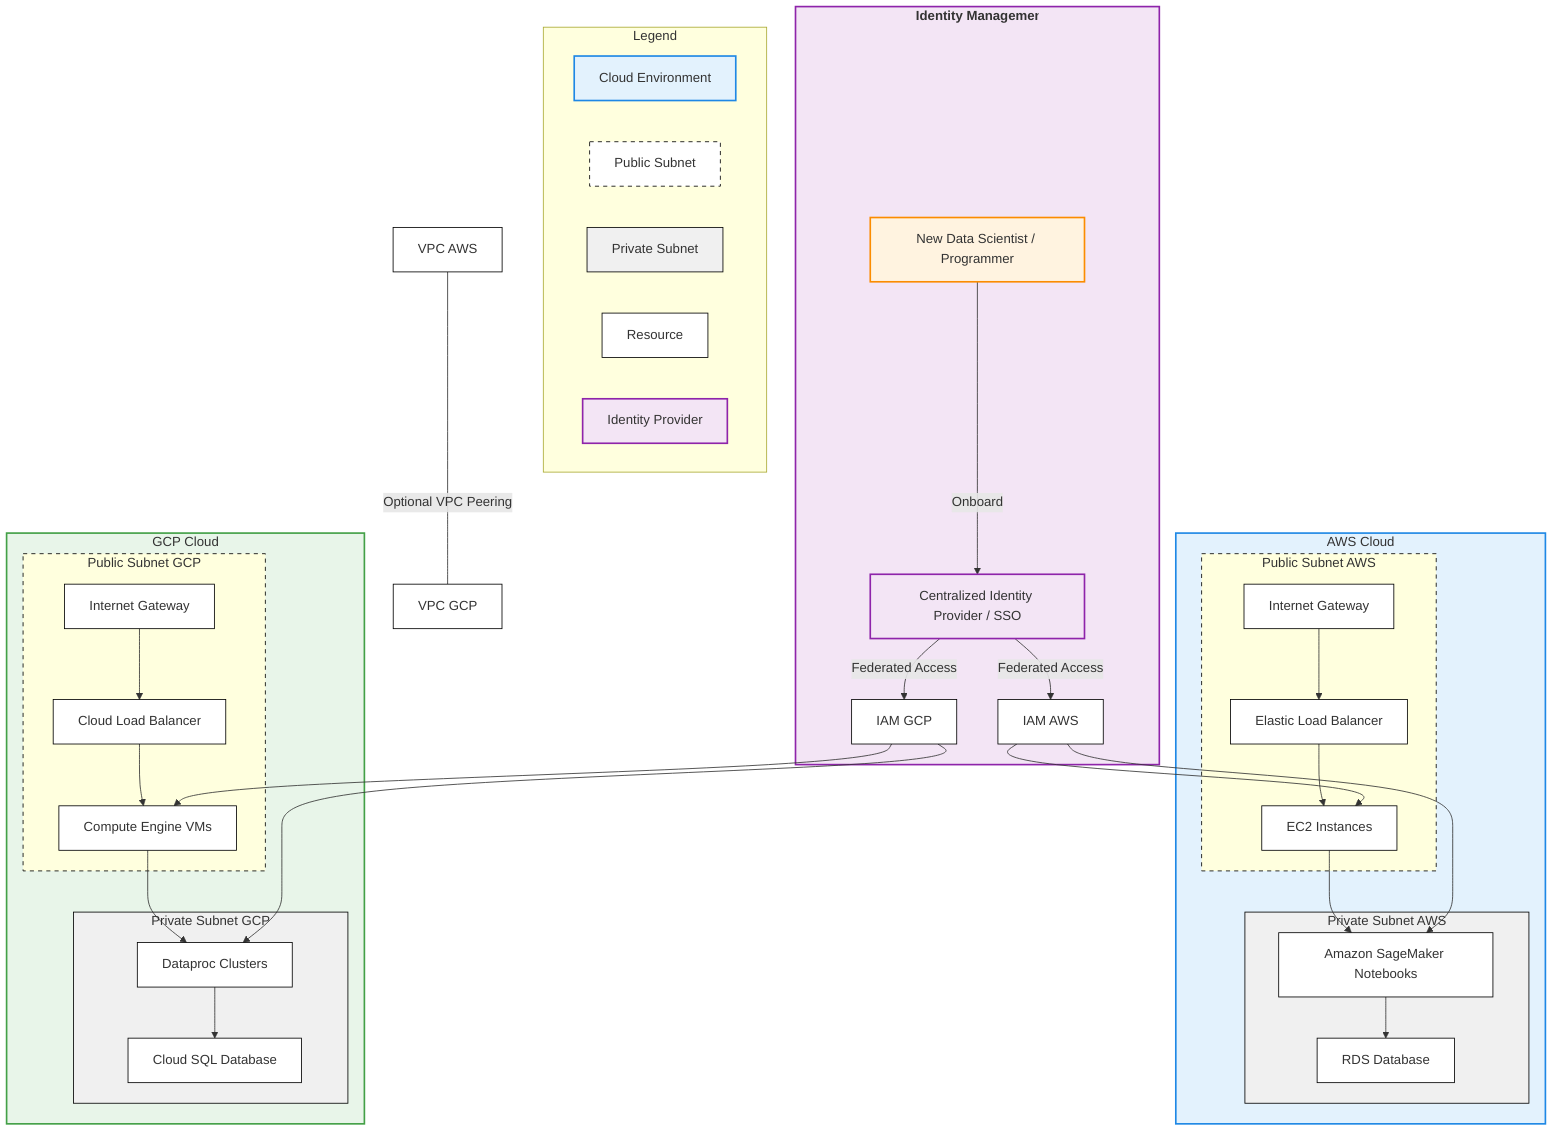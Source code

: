 flowchart TB
    %% Legend
    subgraph legend [Legend]
        direction LR
        classDef cloud fill:#E3F2FD,stroke:#1E88E5,stroke-width:2px;
        classDef publicSubnet fill:#FFFFFF,stroke:#000000,stroke-dasharray: 5 5;
        classDef privateSubnet fill:#F0F0F0,stroke:#000000;
        classDef resource fill:#FFFFFF,stroke:#000000,shape:rect;
        classDef idp fill:#F3E5F5,stroke:#8E24AA,stroke-width:2px;
        classDef user fill:#FFF3E0,stroke:#FB8C00,stroke-width:2px;

        L1[Cloud Environment]:::cloud
        L2[Public Subnet]:::publicSubnet
        L3[Private Subnet]:::privateSubnet
        L4[Resource]:::resource
        L5[Identity Provider]:::idp
    end

    %% AWS Cloud
    subgraph aws_cloud [AWS Cloud]
        direction TB
        %% Public Subnet
        subgraph public_subnet_aws [Public Subnet AWS]
            direction TB
            InternetGW_AWS[Internet Gateway]:::resource
            ELB_AWS[Elastic Load Balancer]:::resource
            EC2_AWS[EC2 Instances]:::resource
            InternetGW_AWS --> ELB_AWS --> EC2_AWS
        end
        %% Private Subnet
        subgraph private_subnet_aws [Private Subnet AWS]
            direction TB
            Sagemaker_AWS[Amazon SageMaker Notebooks]:::resource
            RDS_AWS[RDS Database]:::resource
            EC2_AWS --> Sagemaker_AWS
            Sagemaker_AWS --> RDS_AWS
        end
    end

    %% GCP Cloud
    subgraph gcp_cloud [GCP Cloud]
        direction TB
        %% Public Subnet
        subgraph public_subnet_gcp [Public Subnet GCP]
            direction TB
            InternetGW_GCP[Internet Gateway]:::resource
            LB_GCP[Cloud Load Balancer]:::resource
            ComputeEngine_GCP[Compute Engine VMs]:::resource
            InternetGW_GCP --> LB_GCP --> ComputeEngine_GCP
        end
        %% Private Subnet
        subgraph private_subnet_gcp [Private Subnet GCP]
            direction TB
            Dataproc_GCP[Dataproc Clusters]:::resource
            CloudSQL_GCP[Cloud SQL Database]:::resource
            ComputeEngine_GCP --> Dataproc_GCP
            Dataproc_GCP --> CloudSQL_GCP
        end
    end

    %% Centralized Identity Management
    subgraph identity_management [Identity Management]
        direction TB
        IdP[Centralized Identity Provider / SSO]:::idp
        New_User[New Data Scientist / Programmer]:::user -->|Onboard| IdP
        IdP -->|Federated Access| IAM_AWS[IAM AWS]:::resource
        IdP -->|Federated Access| IAM_GCP[IAM GCP]:::resource
        IAM_AWS --> EC2_AWS
        IAM_AWS --> Sagemaker_AWS
        IAM_GCP --> ComputeEngine_GCP
        IAM_GCP --> Dataproc_GCP
    end

    %% Optional VPC Peering
    VPC_AWS[VPC AWS]:::resource
    VPC_GCP[VPC GCP]:::resource
    VPC_AWS ---|Optional VPC Peering| VPC_GCP

    %% Apply styles to subgraphs using 'style' directives
    style aws_cloud fill:#E3F2FD,stroke:#1E88E5,stroke-width:2px
    style gcp_cloud fill:#E8F5E9,stroke:#43A047,stroke-width:2px
    style identity_management fill:#F3E5F5,stroke:#8E24AA,stroke-width:2px,font-weight:bold
    style public_subnet_aws stroke:#000000,stroke-dasharray: 5 5
    style private_subnet_aws fill:#F0F0F0,stroke:#000000
    style public_subnet_gcp stroke:#000000,stroke-dasharray: 5 5
    style private_subnet_gcp fill:#F0F0F0,stroke:#000000

    %% Styles Applied from Legend
    class InternetGW_AWS resource
    class ELB_AWS resource
    class EC2_AWS resource
    class Sagemaker_AWS resource
    class RDS_AWS resource
    class InternetGW_GCP resource
    class LB_GCP resource
    class ComputeEngine_GCP resource
    class Dataproc_GCP resource
    class CloudSQL_GCP resource
    class IAM_AWS resource
    class IAM_GCP resource
    class VPC_AWS resource
    class VPC_GCP resource
    class IdP idp
    class New_User user
